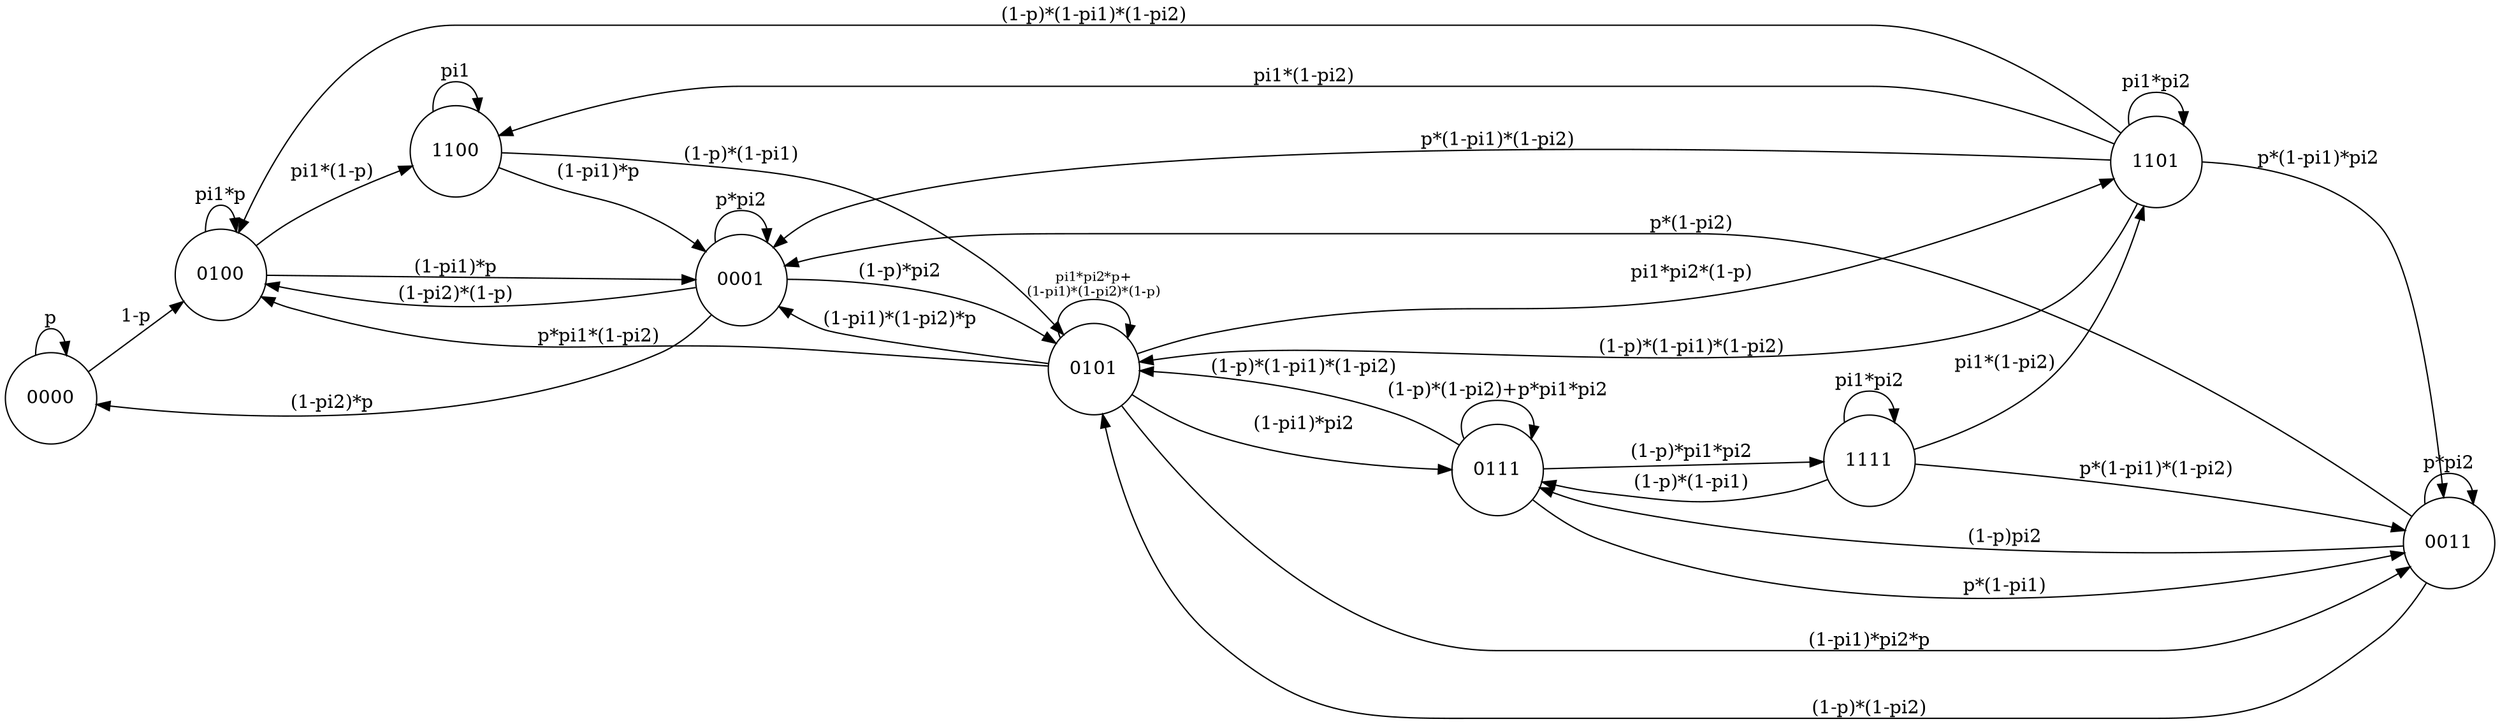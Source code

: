 digraph finite_state_machine {
	rankdir=LR;
	node [shape = circle];
	"0000" -> "0000" [ label = "p" ];
	"0000" -> "0100" [ label = "1-p" ];

	"0100" -> "0100" [ label = "pi1*p" ];
	"0100" -> "1100" [ label = "pi1*(1-p)"];
	"0100" -> "0001" [label = "(1-pi1)*p"];

	"1100" -> "1100" [label = "pi1"];
	"1100" -> "0101" [label = "(1-p)*(1-pi1)"];
	"1100" -> "0001" [label = "(1-pi1)*p"];

	"0001" -> "0001" [label = "p*pi2"];
	"0001" -> "0000" [label = "(1-pi2)*p"];
	"0001" -> "0101" [label = "(1-p)*pi2"];
	"0001" -> "0100" [label = "(1-pi2)*(1-p)"];

	"1101" -> "1100" [label = "pi1*(1-pi2)"];
	"1101" -> "1101" [label = "pi1*pi2"];
	"1101" -> "0100" [label = "(1-p)*(1-pi1)*(1-pi2)"];
	"1101" -> "0001" [label = "p*(1-pi1)*(1-pi2)"];
	"1101" -> "0011" [label = "p*(1-pi1)*pi2"];
	"1101" -> "0101" [label = "(1-p)*(1-pi1)*(1-pi2)"];

	"0101" -> "0101" [label = "pi1*pi2*p+\n(1-pi1)*(1-pi2)*(1-p)", fontsize=10];
	"0101" -> "0100" [label = "p*pi1*(1-pi2)"];
	"0101" -> "1101" [label = "pi1*pi2*(1-p)"];
	"0101" -> "0001" [label = "(1-pi1)*(1-pi2)*p"];
	"0101" -> "0011" [label = "(1-pi1)*pi2*p"];
	"0101" -> "0111" [label = "(1-pi1)*pi2"];
	
	"0011" -> "0101" [label = "(1-p)*(1-pi2)"];
	"0011" -> "0001" [label = "p*(1-pi2)"];
	"0011" -> "0111" [label = "(1-p)pi2"];
	"0011" -> "0011" [label = "p*pi2"];
	
	"0111" -> "0111" [label = "(1-p)*(1-pi2)+p*pi1*pi2"];
	"0111" -> "0101" [label = "(1-p)*(1-pi1)*(1-pi2)"];
	"0111" -> "0011" [label = "p*(1-pi1)"];
	"0111" -> "1111" [label = "(1-p)*pi1*pi2"];
	
	"1111" -> "1111" [label = "pi1*pi2"];
	"1111" -> "1101" [label = "pi1*(1-pi2)"];
	"1111" -> "0011" [label = "p*(1-pi1)*(1-pi2)"];
	"1111" -> "0111" [label = "(1-p)*(1-pi1)"];
	
}
